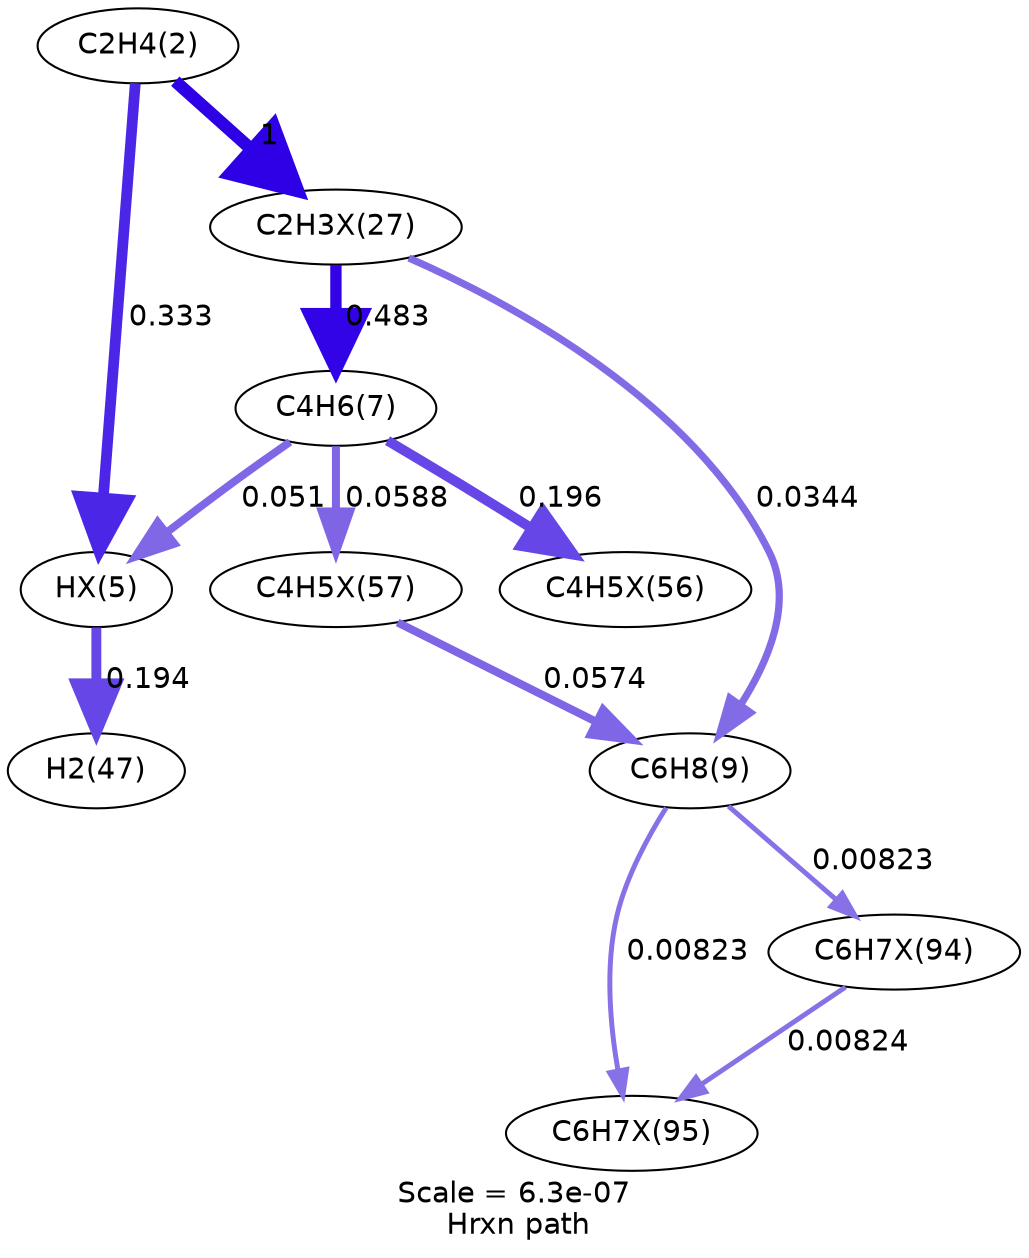 digraph reaction_paths {
center=1;
s5 -> s45[fontname="Helvetica", style="setlinewidth(5.17)", arrowsize=2.59, color="0.7, 0.833, 0.9"
, label=" 0.333"];
s5 -> s46[fontname="Helvetica", style="setlinewidth(6)", arrowsize=3, color="0.7, 1.5, 0.9"
, label=" 1"];
s45 -> s11[fontname="Helvetica", style="setlinewidth(4.76)", arrowsize=2.38, color="0.7, 0.694, 0.9"
, label=" 0.194"];
s8 -> s45[fontname="Helvetica", style="setlinewidth(3.75)", arrowsize=1.88, color="0.7, 0.551, 0.9"
, label=" 0.051"];
s46 -> s8[fontname="Helvetica", style="setlinewidth(5.45)", arrowsize=2.73, color="0.7, 0.983, 0.9"
, label=" 0.483"];
s46 -> s9[fontname="Helvetica", style="setlinewidth(3.46)", arrowsize=1.73, color="0.7, 0.534, 0.9"
, label=" 0.0344"];
s8 -> s58[fontname="Helvetica", style="setlinewidth(3.86)", arrowsize=1.93, color="0.7, 0.559, 0.9"
, label=" 0.0588"];
s8 -> s57[fontname="Helvetica", style="setlinewidth(4.77)", arrowsize=2.39, color="0.7, 0.696, 0.9"
, label=" 0.196"];
s58 -> s9[fontname="Helvetica", style="setlinewidth(3.84)", arrowsize=1.92, color="0.7, 0.557, 0.9"
, label=" 0.0574"];
s9 -> s67[fontname="Helvetica", style="setlinewidth(2.38)", arrowsize=1.19, color="0.7, 0.508, 0.9"
, label=" 0.00823"];
s9 -> s66[fontname="Helvetica", style="setlinewidth(2.38)", arrowsize=1.19, color="0.7, 0.508, 0.9"
, label=" 0.00823"];
s66 -> s67[fontname="Helvetica", style="setlinewidth(2.38)", arrowsize=1.19, color="0.7, 0.508, 0.9"
, label=" 0.00824"];
s5 [ fontname="Helvetica", label="C2H4(2)"];
s8 [ fontname="Helvetica", label="C4H6(7)"];
s9 [ fontname="Helvetica", label="C6H8(9)"];
s11 [ fontname="Helvetica", label="H2(47)"];
s45 [ fontname="Helvetica", label="HX(5)"];
s46 [ fontname="Helvetica", label="C2H3X(27)"];
s57 [ fontname="Helvetica", label="C4H5X(56)"];
s58 [ fontname="Helvetica", label="C4H5X(57)"];
s66 [ fontname="Helvetica", label="C6H7X(94)"];
s67 [ fontname="Helvetica", label="C6H7X(95)"];
 label = "Scale = 6.3e-07\l Hrxn path";
 fontname = "Helvetica";
}

